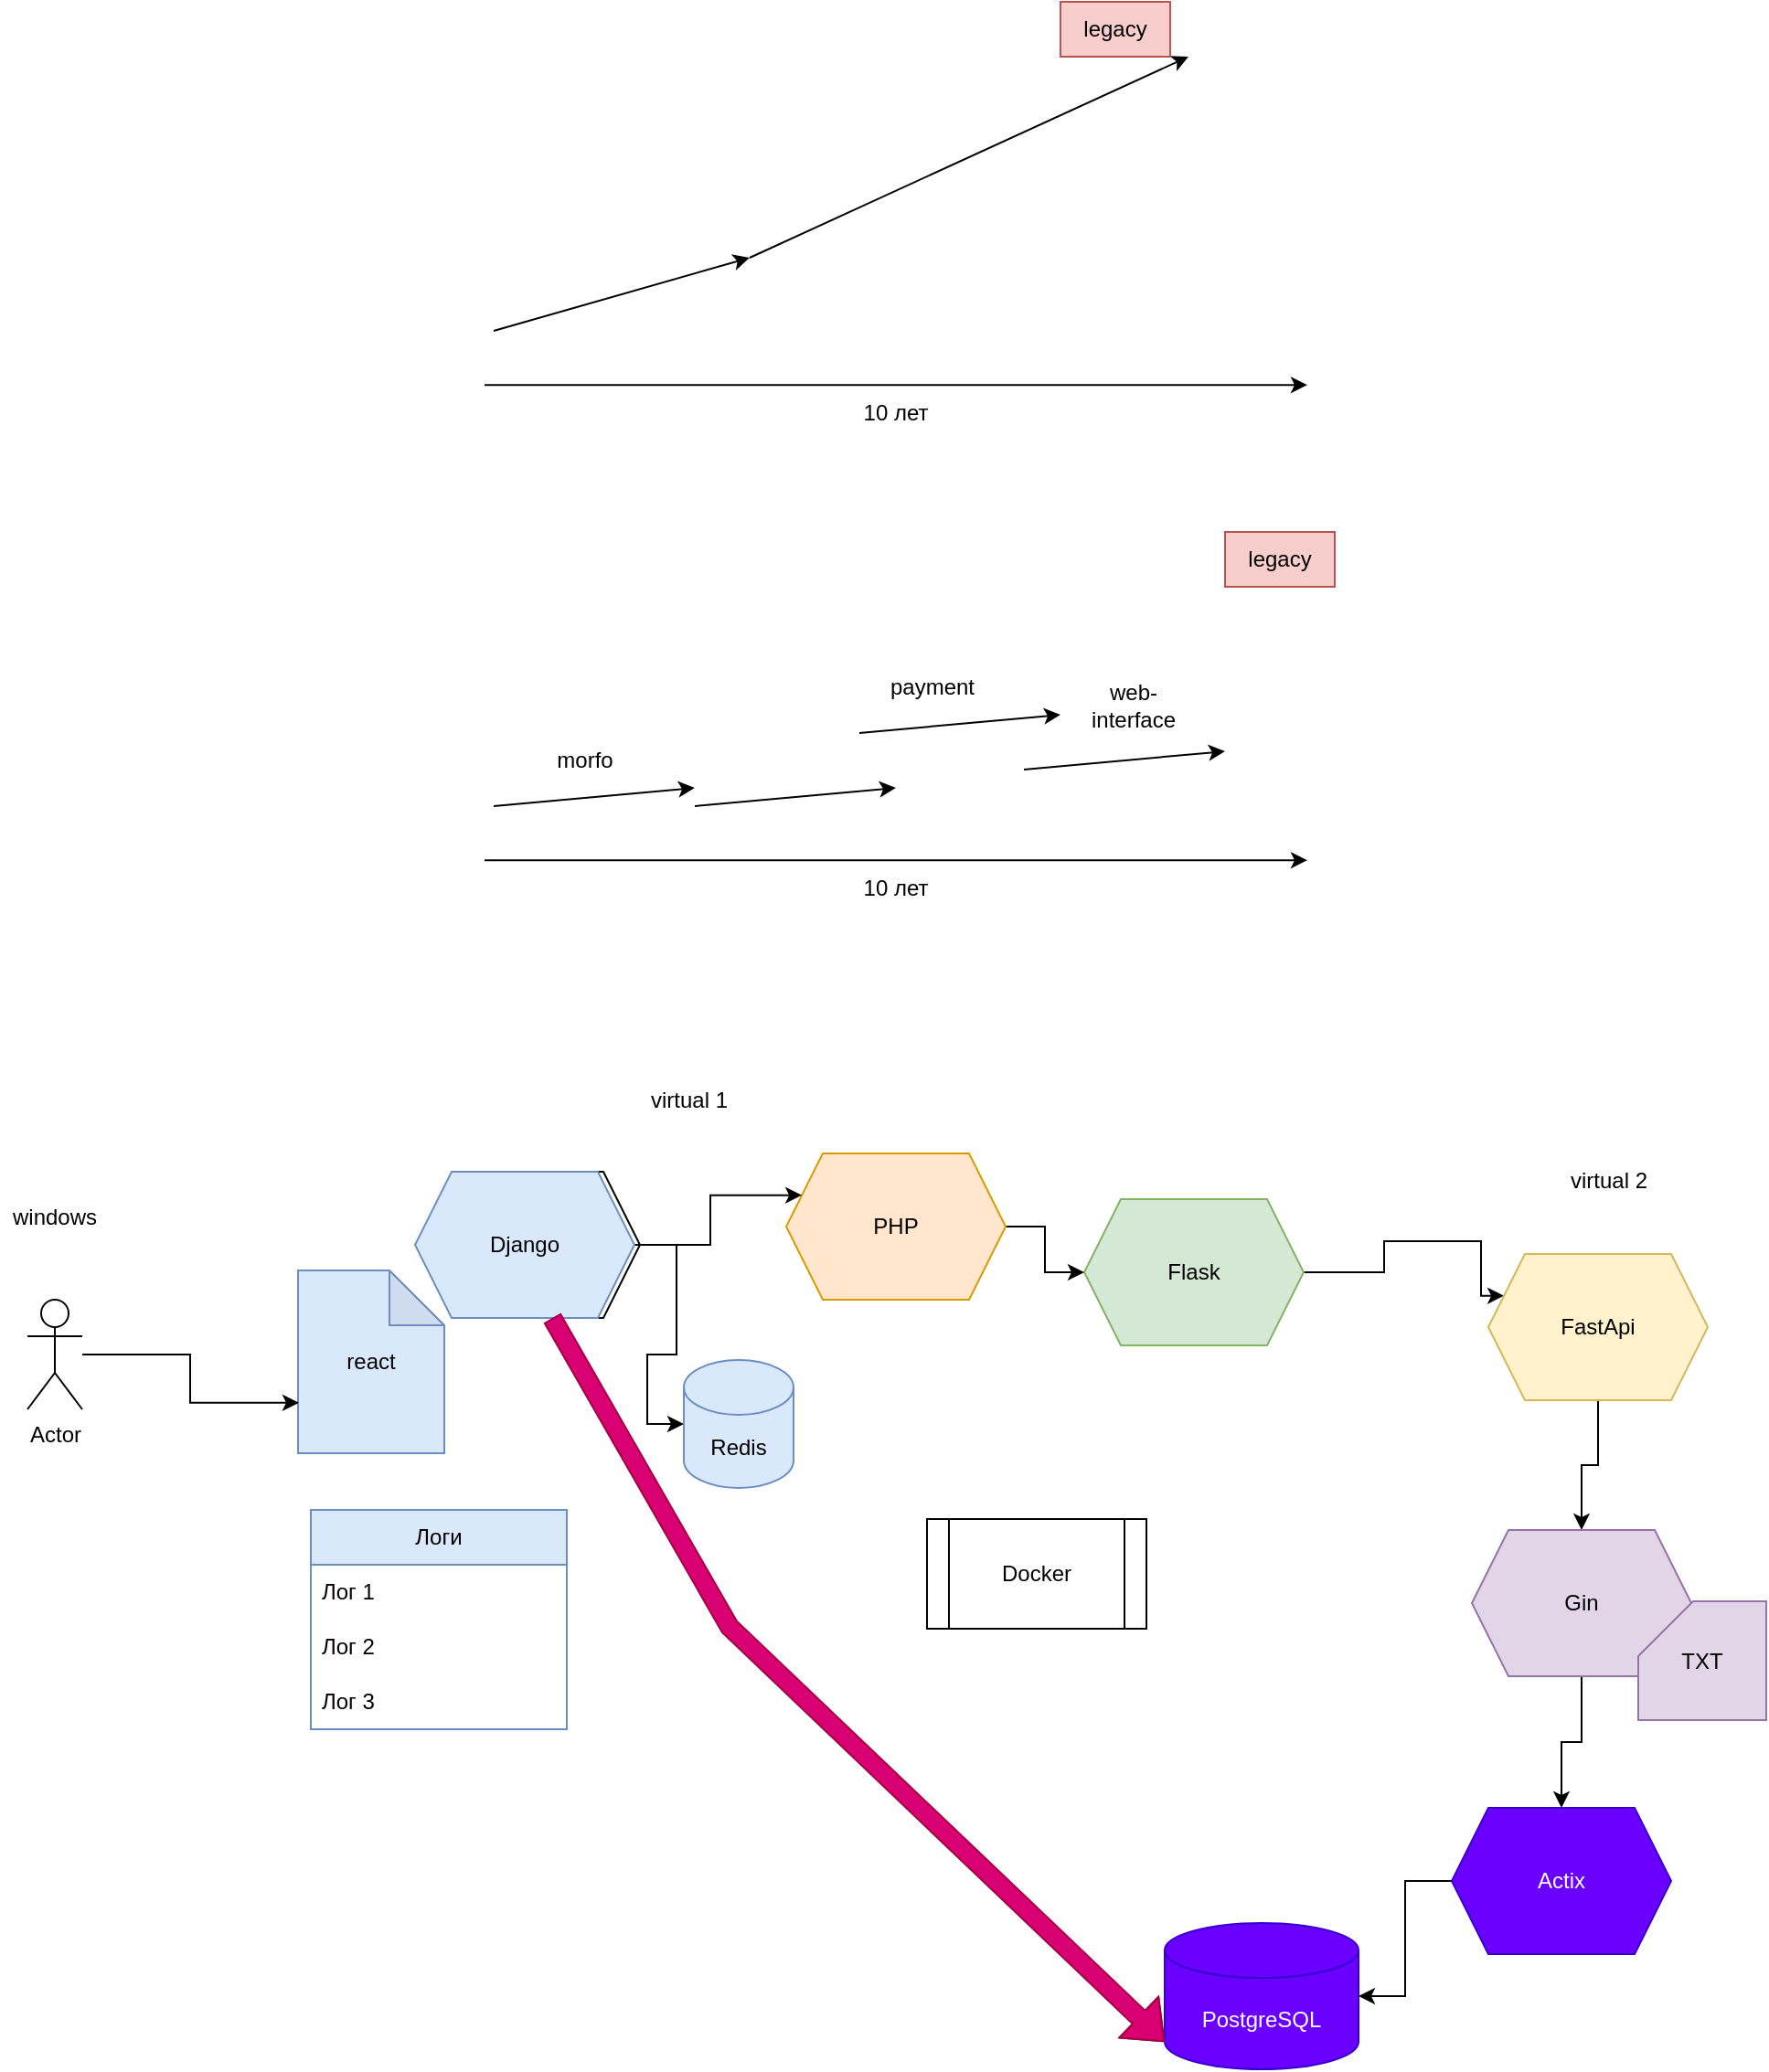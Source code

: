 <mxfile version="21.2.9" type="device">
  <diagram name="Page-1" id="Wqav4wuZ1XFlzgc4xq4E">
    <mxGraphModel dx="1477" dy="599" grid="0" gridSize="10" guides="1" tooltips="1" connect="1" arrows="1" fold="1" page="0" pageScale="1" pageWidth="827" pageHeight="1169" math="0" shadow="0">
      <root>
        <mxCell id="0" />
        <mxCell id="1" parent="0" />
        <mxCell id="DjzVSczOP52KVcYlK8Ku-2" value="10 лет" style="text;html=1;strokeColor=none;fillColor=none;align=center;verticalAlign=middle;whiteSpace=wrap;rounded=0;" vertex="1" parent="1">
          <mxGeometry x="430" y="330" width="60" height="30" as="geometry" />
        </mxCell>
        <mxCell id="DjzVSczOP52KVcYlK8Ku-3" value="" style="endArrow=classic;html=1;rounded=0;" edge="1" parent="1">
          <mxGeometry width="50" height="50" relative="1" as="geometry">
            <mxPoint x="235" y="329.6" as="sourcePoint" />
            <mxPoint x="685" y="329.6" as="targetPoint" />
          </mxGeometry>
        </mxCell>
        <mxCell id="DjzVSczOP52KVcYlK8Ku-4" value="" style="endArrow=classic;html=1;rounded=0;" edge="1" parent="1">
          <mxGeometry width="50" height="50" relative="1" as="geometry">
            <mxPoint x="240" y="300" as="sourcePoint" />
            <mxPoint x="380" y="260" as="targetPoint" />
          </mxGeometry>
        </mxCell>
        <mxCell id="DjzVSczOP52KVcYlK8Ku-5" value="" style="endArrow=classic;html=1;rounded=0;" edge="1" parent="1">
          <mxGeometry width="50" height="50" relative="1" as="geometry">
            <mxPoint x="380" y="260" as="sourcePoint" />
            <mxPoint x="620" y="150" as="targetPoint" />
          </mxGeometry>
        </mxCell>
        <mxCell id="DjzVSczOP52KVcYlK8Ku-6" value="legacy" style="text;html=1;strokeColor=#b85450;fillColor=#f8cecc;align=center;verticalAlign=middle;whiteSpace=wrap;rounded=0;" vertex="1" parent="1">
          <mxGeometry x="550" y="120" width="60" height="30" as="geometry" />
        </mxCell>
        <mxCell id="DjzVSczOP52KVcYlK8Ku-7" value="10 лет" style="text;html=1;strokeColor=none;fillColor=none;align=center;verticalAlign=middle;whiteSpace=wrap;rounded=0;" vertex="1" parent="1">
          <mxGeometry x="430" y="590" width="60" height="30" as="geometry" />
        </mxCell>
        <mxCell id="DjzVSczOP52KVcYlK8Ku-8" value="" style="endArrow=classic;html=1;rounded=0;" edge="1" parent="1">
          <mxGeometry width="50" height="50" relative="1" as="geometry">
            <mxPoint x="235" y="589.6" as="sourcePoint" />
            <mxPoint x="685" y="589.6" as="targetPoint" />
          </mxGeometry>
        </mxCell>
        <mxCell id="DjzVSczOP52KVcYlK8Ku-9" value="" style="endArrow=classic;html=1;rounded=0;" edge="1" parent="1">
          <mxGeometry width="50" height="50" relative="1" as="geometry">
            <mxPoint x="240" y="560" as="sourcePoint" />
            <mxPoint x="350" y="550" as="targetPoint" />
          </mxGeometry>
        </mxCell>
        <mxCell id="DjzVSczOP52KVcYlK8Ku-11" value="legacy" style="text;html=1;strokeColor=#b85450;fillColor=#f8cecc;align=center;verticalAlign=middle;whiteSpace=wrap;rounded=0;" vertex="1" parent="1">
          <mxGeometry x="640" y="410" width="60" height="30" as="geometry" />
        </mxCell>
        <mxCell id="DjzVSczOP52KVcYlK8Ku-12" value="" style="endArrow=classic;html=1;rounded=0;" edge="1" parent="1">
          <mxGeometry width="50" height="50" relative="1" as="geometry">
            <mxPoint x="350" y="560" as="sourcePoint" />
            <mxPoint x="460" y="550" as="targetPoint" />
          </mxGeometry>
        </mxCell>
        <mxCell id="DjzVSczOP52KVcYlK8Ku-13" value="" style="endArrow=classic;html=1;rounded=0;" edge="1" parent="1">
          <mxGeometry width="50" height="50" relative="1" as="geometry">
            <mxPoint x="440" y="520" as="sourcePoint" />
            <mxPoint x="550" y="510" as="targetPoint" />
          </mxGeometry>
        </mxCell>
        <mxCell id="DjzVSczOP52KVcYlK8Ku-14" value="" style="endArrow=classic;html=1;rounded=0;" edge="1" parent="1">
          <mxGeometry width="50" height="50" relative="1" as="geometry">
            <mxPoint x="530" y="540" as="sourcePoint" />
            <mxPoint x="640" y="530" as="targetPoint" />
          </mxGeometry>
        </mxCell>
        <mxCell id="DjzVSczOP52KVcYlK8Ku-15" value="payment" style="text;html=1;strokeColor=none;fillColor=none;align=center;verticalAlign=middle;whiteSpace=wrap;rounded=0;" vertex="1" parent="1">
          <mxGeometry x="450" y="480" width="60" height="30" as="geometry" />
        </mxCell>
        <mxCell id="DjzVSczOP52KVcYlK8Ku-16" value="morfo" style="text;html=1;strokeColor=none;fillColor=none;align=center;verticalAlign=middle;whiteSpace=wrap;rounded=0;" vertex="1" parent="1">
          <mxGeometry x="260" y="520" width="60" height="30" as="geometry" />
        </mxCell>
        <mxCell id="DjzVSczOP52KVcYlK8Ku-17" value="web-interface" style="text;html=1;strokeColor=none;fillColor=none;align=center;verticalAlign=middle;whiteSpace=wrap;rounded=0;" vertex="1" parent="1">
          <mxGeometry x="560" y="490" width="60" height="30" as="geometry" />
        </mxCell>
        <mxCell id="DjzVSczOP52KVcYlK8Ku-31" style="edgeStyle=orthogonalEdgeStyle;rounded=0;orthogonalLoop=1;jettySize=auto;html=1;entryX=0;entryY=0.5;entryDx=0;entryDy=0;entryPerimeter=0;" edge="1" parent="1" source="DjzVSczOP52KVcYlK8Ku-18" target="DjzVSczOP52KVcYlK8Ku-24">
          <mxGeometry relative="1" as="geometry" />
        </mxCell>
        <mxCell id="DjzVSczOP52KVcYlK8Ku-18" value="Django" style="shape=hexagon;perimeter=hexagonPerimeter2;whiteSpace=wrap;html=1;fixedSize=1;" vertex="1" parent="1">
          <mxGeometry x="200" y="760" width="120" height="80" as="geometry" />
        </mxCell>
        <mxCell id="DjzVSczOP52KVcYlK8Ku-49" style="edgeStyle=orthogonalEdgeStyle;rounded=0;orthogonalLoop=1;jettySize=auto;html=1;entryX=0;entryY=0.25;entryDx=0;entryDy=0;" edge="1" parent="1" source="DjzVSczOP52KVcYlK8Ku-19" target="DjzVSczOP52KVcYlK8Ku-20">
          <mxGeometry relative="1" as="geometry">
            <Array as="points">
              <mxPoint x="727" y="815" />
              <mxPoint x="727" y="798" />
              <mxPoint x="780" y="798" />
            </Array>
          </mxGeometry>
        </mxCell>
        <mxCell id="DjzVSczOP52KVcYlK8Ku-19" value="Flask" style="shape=hexagon;perimeter=hexagonPerimeter2;whiteSpace=wrap;html=1;fixedSize=1;fillColor=#d5e8d4;strokeColor=#82b366;" vertex="1" parent="1">
          <mxGeometry x="563" y="775" width="120" height="80" as="geometry" />
        </mxCell>
        <mxCell id="DjzVSczOP52KVcYlK8Ku-30" style="edgeStyle=orthogonalEdgeStyle;rounded=0;orthogonalLoop=1;jettySize=auto;html=1;" edge="1" parent="1" source="DjzVSczOP52KVcYlK8Ku-20" target="DjzVSczOP52KVcYlK8Ku-21">
          <mxGeometry relative="1" as="geometry" />
        </mxCell>
        <mxCell id="DjzVSczOP52KVcYlK8Ku-20" value="FastApi" style="shape=hexagon;perimeter=hexagonPerimeter2;whiteSpace=wrap;html=1;fixedSize=1;fillColor=#fff2cc;strokeColor=#d6b656;" vertex="1" parent="1">
          <mxGeometry x="784" y="805" width="120" height="80" as="geometry" />
        </mxCell>
        <mxCell id="DjzVSczOP52KVcYlK8Ku-45" style="edgeStyle=orthogonalEdgeStyle;rounded=0;orthogonalLoop=1;jettySize=auto;html=1;" edge="1" parent="1" source="DjzVSczOP52KVcYlK8Ku-21" target="DjzVSczOP52KVcYlK8Ku-44">
          <mxGeometry relative="1" as="geometry" />
        </mxCell>
        <mxCell id="DjzVSczOP52KVcYlK8Ku-21" value="Gin" style="shape=hexagon;perimeter=hexagonPerimeter2;whiteSpace=wrap;html=1;fixedSize=1;fillColor=#e1d5e7;strokeColor=#9673a6;" vertex="1" parent="1">
          <mxGeometry x="775" y="956" width="120" height="80" as="geometry" />
        </mxCell>
        <mxCell id="DjzVSczOP52KVcYlK8Ku-48" style="edgeStyle=orthogonalEdgeStyle;rounded=0;orthogonalLoop=1;jettySize=auto;html=1;" edge="1" parent="1" source="DjzVSczOP52KVcYlK8Ku-22" target="DjzVSczOP52KVcYlK8Ku-19">
          <mxGeometry relative="1" as="geometry" />
        </mxCell>
        <mxCell id="DjzVSczOP52KVcYlK8Ku-22" value="PHP" style="shape=hexagon;perimeter=hexagonPerimeter2;whiteSpace=wrap;html=1;fixedSize=1;fillColor=#ffe6cc;strokeColor=#d79b00;" vertex="1" parent="1">
          <mxGeometry x="400" y="750" width="120" height="80" as="geometry" />
        </mxCell>
        <mxCell id="DjzVSczOP52KVcYlK8Ku-23" value="PostgreSQL" style="shape=cylinder3;whiteSpace=wrap;html=1;boundedLbl=1;backgroundOutline=1;size=15;fillColor=#6a00ff;strokeColor=#3700CC;fontColor=#ffffff;" vertex="1" parent="1">
          <mxGeometry x="607" y="1171" width="106" height="80" as="geometry" />
        </mxCell>
        <mxCell id="DjzVSczOP52KVcYlK8Ku-24" value="Redis" style="shape=cylinder3;whiteSpace=wrap;html=1;boundedLbl=1;backgroundOutline=1;size=15;fillColor=#dae8fc;strokeColor=#6c8ebf;" vertex="1" parent="1">
          <mxGeometry x="344" y="863" width="60" height="70" as="geometry" />
        </mxCell>
        <mxCell id="DjzVSczOP52KVcYlK8Ku-25" value="TXT" style="shape=card;whiteSpace=wrap;html=1;fillColor=#e1d5e7;strokeColor=#9673a6;" vertex="1" parent="1">
          <mxGeometry x="866" y="995" width="70" height="65" as="geometry" />
        </mxCell>
        <mxCell id="DjzVSczOP52KVcYlK8Ku-26" value="react" style="shape=note;whiteSpace=wrap;html=1;backgroundOutline=1;darkOpacity=0.05;fillColor=#dae8fc;strokeColor=#6c8ebf;" vertex="1" parent="1">
          <mxGeometry x="133" y="814" width="80" height="100" as="geometry" />
        </mxCell>
        <mxCell id="DjzVSczOP52KVcYlK8Ku-32" value="Логи" style="swimlane;fontStyle=0;childLayout=stackLayout;horizontal=1;startSize=30;horizontalStack=0;resizeParent=1;resizeParentMax=0;resizeLast=0;collapsible=1;marginBottom=0;whiteSpace=wrap;html=1;fillColor=#dae8fc;strokeColor=#6c8ebf;" vertex="1" parent="1">
          <mxGeometry x="140" y="945" width="140" height="120" as="geometry" />
        </mxCell>
        <mxCell id="DjzVSczOP52KVcYlK8Ku-33" value="Лог 1" style="text;strokeColor=none;fillColor=none;align=left;verticalAlign=middle;spacingLeft=4;spacingRight=4;overflow=hidden;points=[[0,0.5],[1,0.5]];portConstraint=eastwest;rotatable=0;whiteSpace=wrap;html=1;" vertex="1" parent="DjzVSczOP52KVcYlK8Ku-32">
          <mxGeometry y="30" width="140" height="30" as="geometry" />
        </mxCell>
        <mxCell id="DjzVSczOP52KVcYlK8Ku-34" value="Лог 2" style="text;strokeColor=none;fillColor=none;align=left;verticalAlign=middle;spacingLeft=4;spacingRight=4;overflow=hidden;points=[[0,0.5],[1,0.5]];portConstraint=eastwest;rotatable=0;whiteSpace=wrap;html=1;" vertex="1" parent="DjzVSczOP52KVcYlK8Ku-32">
          <mxGeometry y="60" width="140" height="30" as="geometry" />
        </mxCell>
        <mxCell id="DjzVSczOP52KVcYlK8Ku-35" value="Лог 3" style="text;strokeColor=none;fillColor=none;align=left;verticalAlign=middle;spacingLeft=4;spacingRight=4;overflow=hidden;points=[[0,0.5],[1,0.5]];portConstraint=eastwest;rotatable=0;whiteSpace=wrap;html=1;" vertex="1" parent="DjzVSczOP52KVcYlK8Ku-32">
          <mxGeometry y="90" width="140" height="30" as="geometry" />
        </mxCell>
        <mxCell id="DjzVSczOP52KVcYlK8Ku-47" style="edgeStyle=orthogonalEdgeStyle;rounded=0;orthogonalLoop=1;jettySize=auto;html=1;entryX=0;entryY=0.25;entryDx=0;entryDy=0;" edge="1" parent="1" source="DjzVSczOP52KVcYlK8Ku-36" target="DjzVSczOP52KVcYlK8Ku-22">
          <mxGeometry relative="1" as="geometry" />
        </mxCell>
        <mxCell id="DjzVSczOP52KVcYlK8Ku-36" value="Django" style="shape=hexagon;perimeter=hexagonPerimeter2;whiteSpace=wrap;html=1;fixedSize=1;fillColor=#dae8fc;strokeColor=#6c8ebf;" vertex="1" parent="1">
          <mxGeometry x="197" y="760" width="120" height="80" as="geometry" />
        </mxCell>
        <mxCell id="DjzVSczOP52KVcYlK8Ku-37" value="windows" style="text;html=1;strokeColor=none;fillColor=none;align=center;verticalAlign=middle;whiteSpace=wrap;rounded=0;" vertex="1" parent="1">
          <mxGeometry x="-30" y="770" width="60" height="30" as="geometry" />
        </mxCell>
        <mxCell id="DjzVSczOP52KVcYlK8Ku-39" style="edgeStyle=orthogonalEdgeStyle;rounded=0;orthogonalLoop=1;jettySize=auto;html=1;entryX=0.006;entryY=0.724;entryDx=0;entryDy=0;entryPerimeter=0;" edge="1" parent="1" source="DjzVSczOP52KVcYlK8Ku-38" target="DjzVSczOP52KVcYlK8Ku-26">
          <mxGeometry relative="1" as="geometry" />
        </mxCell>
        <mxCell id="DjzVSczOP52KVcYlK8Ku-38" value="Actor" style="shape=umlActor;verticalLabelPosition=bottom;verticalAlign=top;html=1;outlineConnect=0;" vertex="1" parent="1">
          <mxGeometry x="-15" y="830" width="30" height="60" as="geometry" />
        </mxCell>
        <mxCell id="DjzVSczOP52KVcYlK8Ku-40" value="virtual 1" style="text;html=1;strokeColor=none;fillColor=none;align=center;verticalAlign=middle;whiteSpace=wrap;rounded=0;" vertex="1" parent="1">
          <mxGeometry x="317" y="706" width="60" height="30" as="geometry" />
        </mxCell>
        <mxCell id="DjzVSczOP52KVcYlK8Ku-41" value="virtual 2" style="text;html=1;strokeColor=none;fillColor=none;align=center;verticalAlign=middle;whiteSpace=wrap;rounded=0;" vertex="1" parent="1">
          <mxGeometry x="820" y="750" width="60" height="30" as="geometry" />
        </mxCell>
        <mxCell id="DjzVSczOP52KVcYlK8Ku-43" value="" style="shape=flexArrow;endArrow=classic;html=1;rounded=0;exitX=0.625;exitY=1;exitDx=0;exitDy=0;entryX=0;entryY=1;entryDx=0;entryDy=-15;entryPerimeter=0;fillColor=#d80073;strokeColor=#A50040;" edge="1" parent="1" source="DjzVSczOP52KVcYlK8Ku-36" target="DjzVSczOP52KVcYlK8Ku-23">
          <mxGeometry width="50" height="50" relative="1" as="geometry">
            <mxPoint x="373" y="982" as="sourcePoint" />
            <mxPoint x="423" y="932" as="targetPoint" />
            <Array as="points">
              <mxPoint x="369" y="1009" />
            </Array>
          </mxGeometry>
        </mxCell>
        <mxCell id="DjzVSczOP52KVcYlK8Ku-46" style="edgeStyle=orthogonalEdgeStyle;rounded=0;orthogonalLoop=1;jettySize=auto;html=1;" edge="1" parent="1" source="DjzVSczOP52KVcYlK8Ku-44" target="DjzVSczOP52KVcYlK8Ku-23">
          <mxGeometry relative="1" as="geometry" />
        </mxCell>
        <mxCell id="DjzVSczOP52KVcYlK8Ku-44" value="Actix" style="shape=hexagon;perimeter=hexagonPerimeter2;whiteSpace=wrap;html=1;fixedSize=1;fillColor=#6a00ff;strokeColor=#3700CC;fontColor=#ffffff;" vertex="1" parent="1">
          <mxGeometry x="764" y="1108" width="120" height="80" as="geometry" />
        </mxCell>
        <mxCell id="DjzVSczOP52KVcYlK8Ku-50" value="Docker" style="shape=process;whiteSpace=wrap;html=1;backgroundOutline=1;" vertex="1" parent="1">
          <mxGeometry x="477" y="950" width="120" height="60" as="geometry" />
        </mxCell>
      </root>
    </mxGraphModel>
  </diagram>
</mxfile>
